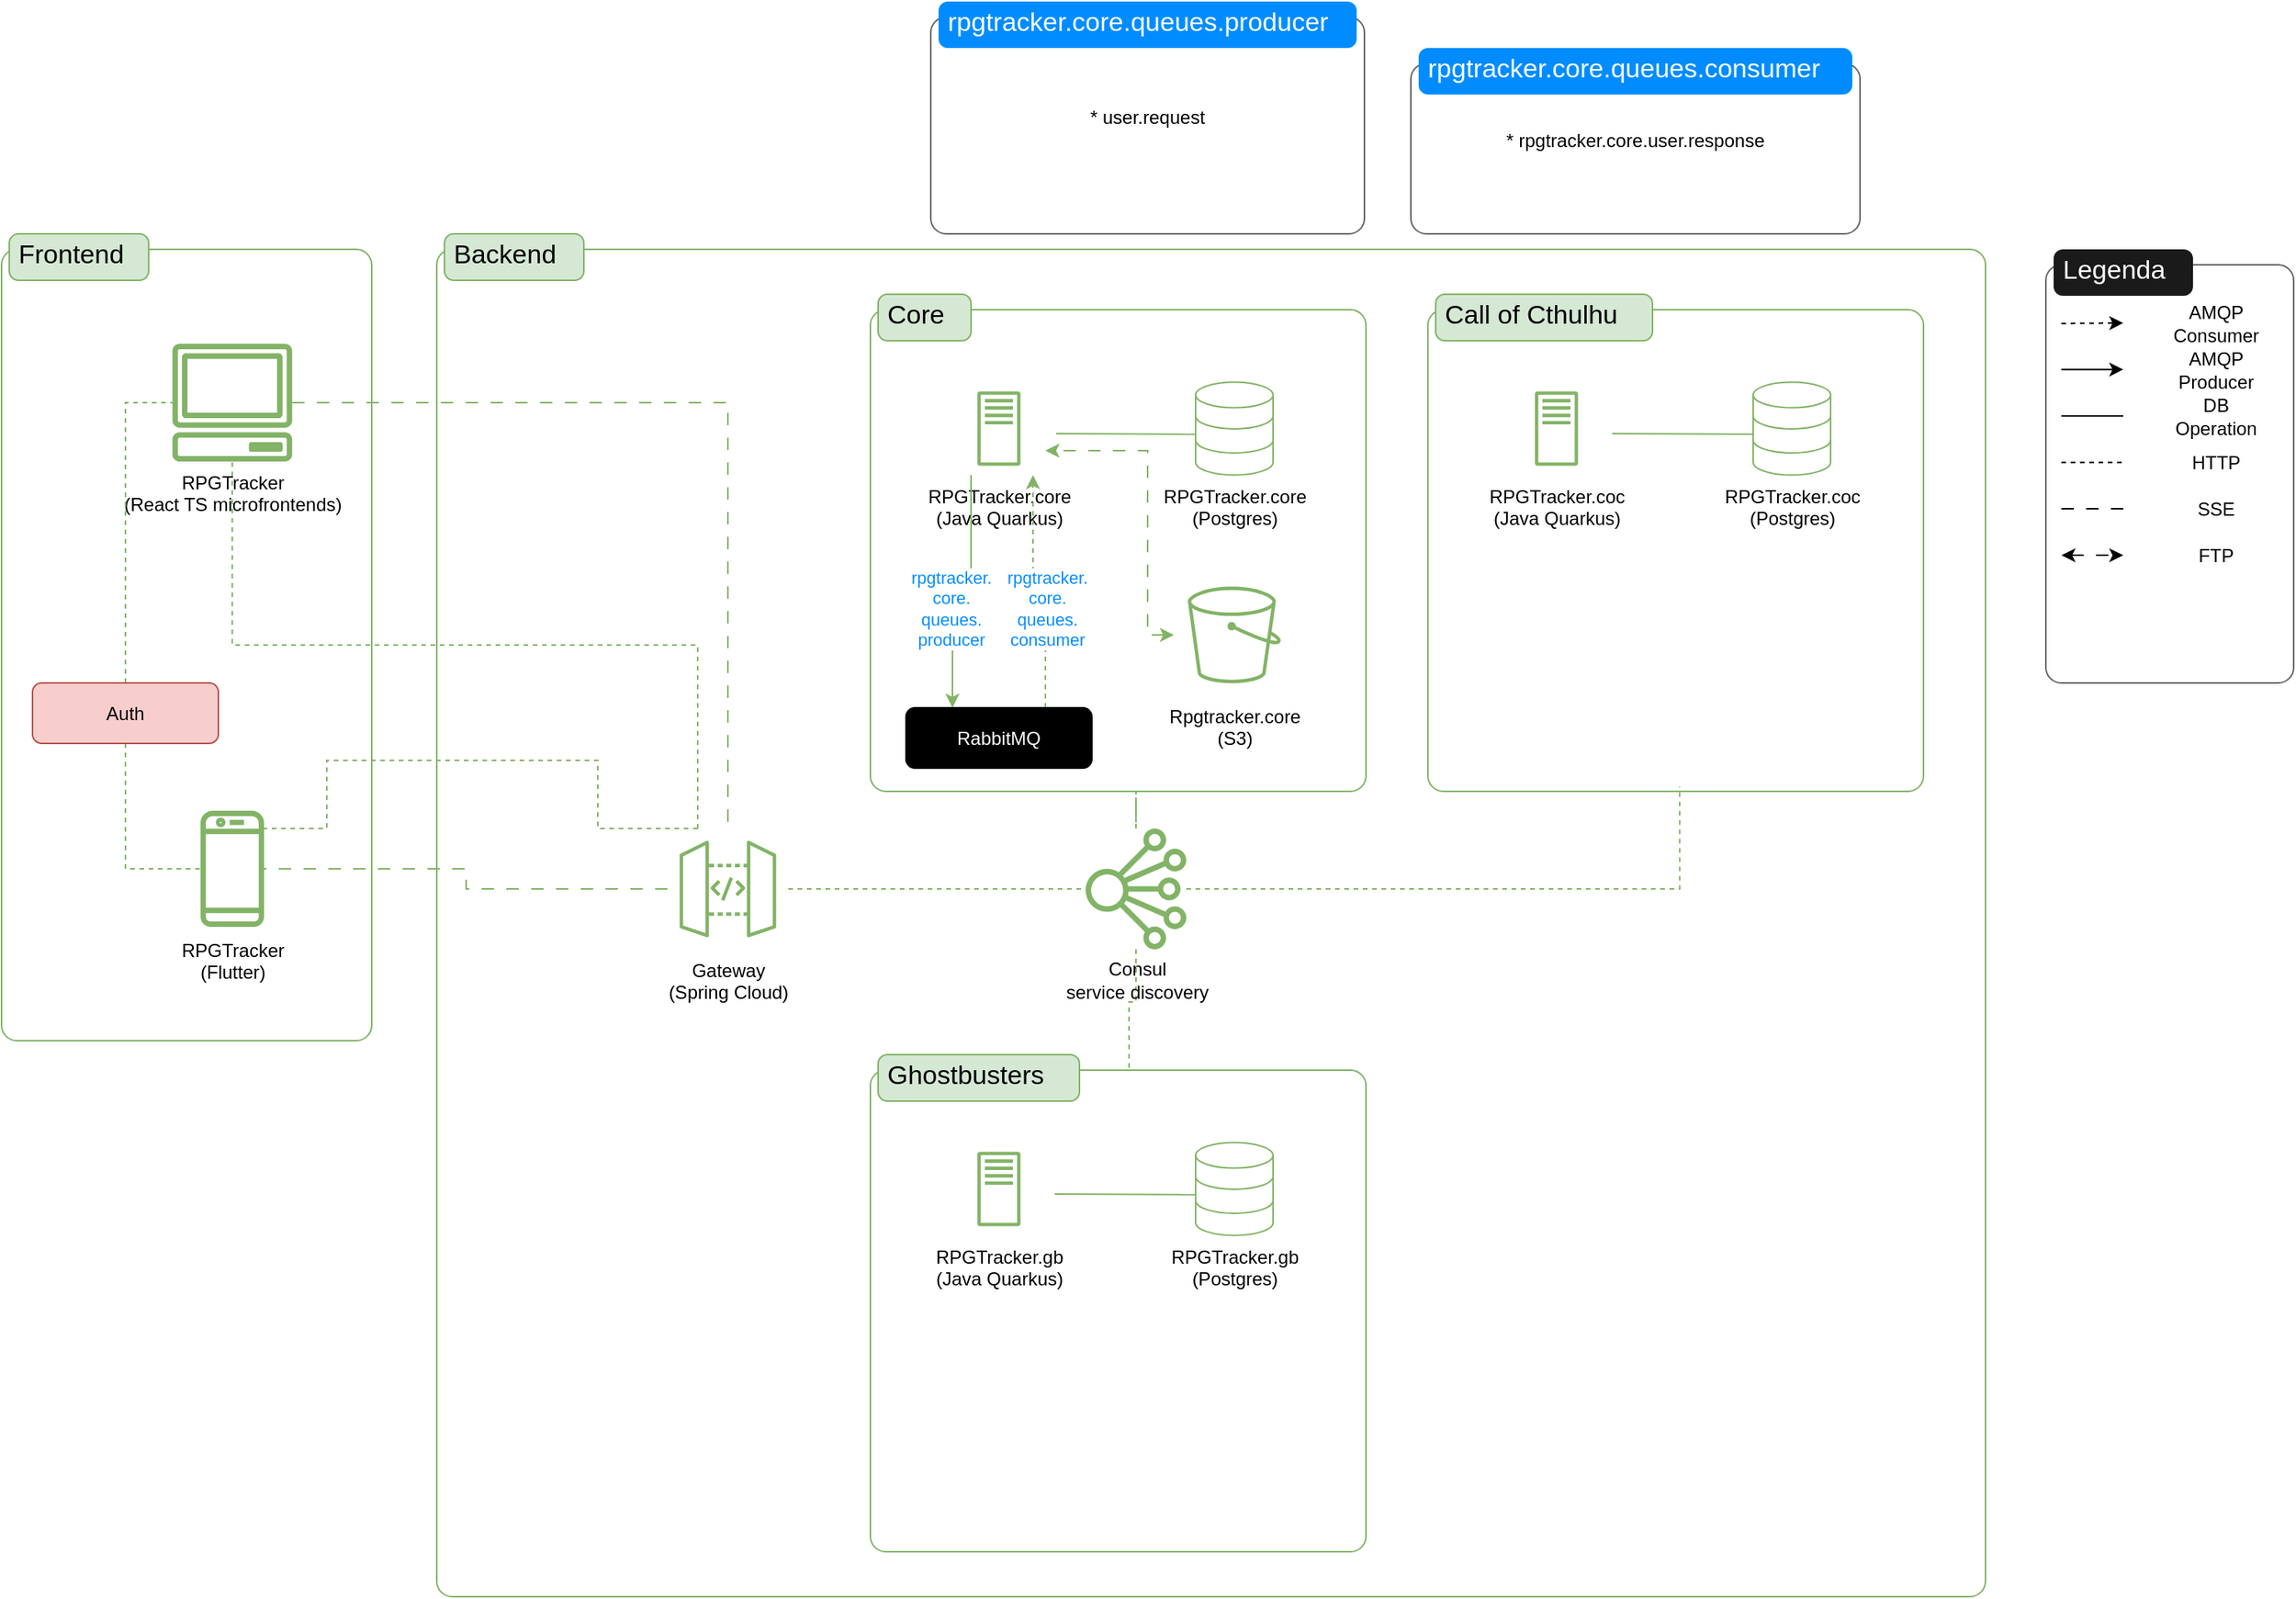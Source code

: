 <mxfile version="24.7.7" pages="4">
  <diagram id="Zm0Y-LzJ4my5X_2iD2Fz" name="RPGTracker">
    <mxGraphModel dx="3360" dy="1373" grid="1" gridSize="10" guides="1" tooltips="1" connect="1" arrows="1" fold="1" page="1" pageScale="1" pageWidth="827" pageHeight="1169" math="0" shadow="0">
      <root>
        <mxCell id="0" />
        <mxCell id="1" parent="0" />
        <mxCell id="_AAK_f9cu_RFK_Lv8q96-11" value="" style="shape=mxgraph.mockup.containers.marginRect;rectMarginTop=10;strokeColor=#82b366;strokeWidth=1;dashed=0;rounded=1;arcSize=5;recursiveResize=0;html=1;whiteSpace=wrap;fillColor=none;" parent="1" vertex="1">
          <mxGeometry x="-240" y="520" width="239" height="521" as="geometry" />
        </mxCell>
        <mxCell id="_AAK_f9cu_RFK_Lv8q96-12" value="Frontend" style="shape=rect;strokeColor=#82b366;fillColor=#d5e8d4;strokeWidth=1;dashed=0;rounded=1;arcSize=20;fontSize=17;spacing=2;spacingTop=-2;align=left;autosize=1;spacingLeft=4;resizeWidth=0;resizeHeight=0;perimeter=none;html=1;whiteSpace=wrap;" parent="_AAK_f9cu_RFK_Lv8q96-11" vertex="1">
          <mxGeometry x="5" width="90" height="30" as="geometry" />
        </mxCell>
        <mxCell id="_AAK_f9cu_RFK_Lv8q96-4" value="RPGTracker&lt;br&gt;(React TS microfrontends)" style="sketch=0;outlineConnect=0;fillColor=#82B366;strokeColor=#82b366;dashed=0;verticalLabelPosition=bottom;verticalAlign=top;align=center;html=1;fontSize=12;fontStyle=0;aspect=fixed;pointerEvents=1;shape=mxgraph.aws4.client;" parent="_AAK_f9cu_RFK_Lv8q96-11" vertex="1">
          <mxGeometry x="110" y="71" width="78" height="76" as="geometry" />
        </mxCell>
        <mxCell id="_AAK_f9cu_RFK_Lv8q96-5" value="RPGTracker&lt;br&gt;(Flutter)" style="sketch=0;outlineConnect=0;fillColor=#82B366;strokeColor=#82b366;dashed=0;verticalLabelPosition=bottom;verticalAlign=top;align=center;html=1;fontSize=12;fontStyle=0;aspect=fixed;pointerEvents=1;shape=mxgraph.aws4.mobile_client;" parent="_AAK_f9cu_RFK_Lv8q96-11" vertex="1">
          <mxGeometry x="128.5" y="371" width="41" height="78" as="geometry" />
        </mxCell>
        <mxCell id="VEk3GMN9B-wQUsDuE2Hx-2" style="edgeStyle=orthogonalEdgeStyle;rounded=0;orthogonalLoop=1;jettySize=auto;html=1;exitX=0.5;exitY=0;exitDx=0;exitDy=0;endArrow=none;endFill=0;dashed=1;fillColor=#d5e8d4;strokeColor=#82b366;" parent="_AAK_f9cu_RFK_Lv8q96-11" source="VEk3GMN9B-wQUsDuE2Hx-1" target="_AAK_f9cu_RFK_Lv8q96-4" edge="1">
          <mxGeometry relative="1" as="geometry">
            <Array as="points">
              <mxPoint x="80" y="109" />
            </Array>
          </mxGeometry>
        </mxCell>
        <mxCell id="VEk3GMN9B-wQUsDuE2Hx-3" style="edgeStyle=orthogonalEdgeStyle;rounded=0;orthogonalLoop=1;jettySize=auto;html=1;exitX=0.5;exitY=1;exitDx=0;exitDy=0;endArrow=none;endFill=0;dashed=1;fillColor=#d5e8d4;strokeColor=#82b366;" parent="_AAK_f9cu_RFK_Lv8q96-11" source="VEk3GMN9B-wQUsDuE2Hx-1" target="_AAK_f9cu_RFK_Lv8q96-5" edge="1">
          <mxGeometry relative="1" as="geometry">
            <Array as="points">
              <mxPoint x="80" y="410" />
            </Array>
          </mxGeometry>
        </mxCell>
        <mxCell id="VEk3GMN9B-wQUsDuE2Hx-1" value="&lt;font&gt;Auth&lt;/font&gt;" style="rounded=1;whiteSpace=wrap;html=1;fillColor=#f8cecc;strokeColor=#b85450;fontColor=#000000;" parent="_AAK_f9cu_RFK_Lv8q96-11" vertex="1">
          <mxGeometry x="20" y="290" width="120" height="39" as="geometry" />
        </mxCell>
        <mxCell id="_AAK_f9cu_RFK_Lv8q96-13" value="" style="shape=mxgraph.mockup.containers.marginRect;rectMarginTop=10;strokeColor=#82b366;strokeWidth=1;dashed=0;rounded=1;arcSize=5;recursiveResize=0;html=1;whiteSpace=wrap;fillColor=none;" parent="1" vertex="1">
          <mxGeometry x="41" y="520" width="1000" height="880" as="geometry" />
        </mxCell>
        <mxCell id="QivWYsxO6iXVq6BF0OJe-8" style="edgeStyle=orthogonalEdgeStyle;rounded=0;orthogonalLoop=1;jettySize=auto;html=1;entryX=0.522;entryY=0.034;entryDx=0;entryDy=0;entryPerimeter=0;endArrow=none;endFill=0;dashed=1;strokeColor=#82B366;" edge="1" parent="_AAK_f9cu_RFK_Lv8q96-13" source="edePqorGFeQKMcEcmT8t-3" target="QivWYsxO6iXVq6BF0OJe-3">
          <mxGeometry relative="1" as="geometry">
            <mxPoint x="494" y="433" as="sourcePoint" />
            <mxPoint x="813" y="367" as="targetPoint" />
          </mxGeometry>
        </mxCell>
        <mxCell id="_AAK_f9cu_RFK_Lv8q96-14" value="Backend" style="shape=rect;strokeColor=#82b366;fillColor=#d5e8d4;strokeWidth=1;dashed=0;rounded=1;arcSize=20;fontSize=17;spacing=2;spacingTop=-2;align=left;autosize=1;spacingLeft=4;resizeWidth=0;resizeHeight=0;perimeter=none;html=1;whiteSpace=wrap;" parent="_AAK_f9cu_RFK_Lv8q96-13" vertex="1">
          <mxGeometry x="5" width="90" height="30" as="geometry" />
        </mxCell>
        <mxCell id="edePqorGFeQKMcEcmT8t-6" style="edgeStyle=orthogonalEdgeStyle;rounded=0;orthogonalLoop=1;jettySize=auto;html=1;strokeColor=#82B366;dashed=1;endArrow=none;endFill=0;" parent="_AAK_f9cu_RFK_Lv8q96-13" source="_AAK_f9cu_RFK_Lv8q96-9" target="edePqorGFeQKMcEcmT8t-3" edge="1">
          <mxGeometry relative="1" as="geometry" />
        </mxCell>
        <mxCell id="_AAK_f9cu_RFK_Lv8q96-9" value="Gateway&lt;br&gt;(Spring Cloud)" style="sketch=0;points=[[0,0,0],[0.25,0,0],[0.5,0,0],[0.75,0,0],[1,0,0],[0,1,0],[0.25,1,0],[0.5,1,0],[0.75,1,0],[1,1,0],[0,0.25,0],[0,0.5,0],[0,0.75,0],[1,0.25,0],[1,0.5,0],[1,0.75,0]];outlineConnect=0;gradientDirection=north;fillColor=none;strokeColor=#82b366;dashed=0;verticalLabelPosition=bottom;verticalAlign=top;align=center;html=1;fontSize=12;fontStyle=0;aspect=fixed;shape=mxgraph.aws4.resourceIcon;resIcon=mxgraph.aws4.api_gateway;" parent="_AAK_f9cu_RFK_Lv8q96-13" vertex="1">
          <mxGeometry x="149" y="384" width="78" height="78" as="geometry" />
        </mxCell>
        <mxCell id="_AAK_f9cu_RFK_Lv8q96-15" value="" style="shape=mxgraph.mockup.containers.marginRect;rectMarginTop=10;strokeColor=#82B366;strokeWidth=1;dashed=0;rounded=1;arcSize=5;recursiveResize=0;html=1;whiteSpace=wrap;fillColor=none;" parent="_AAK_f9cu_RFK_Lv8q96-13" vertex="1">
          <mxGeometry x="280" y="39" width="320" height="321" as="geometry" />
        </mxCell>
        <mxCell id="_AAK_f9cu_RFK_Lv8q96-16" value="Core" style="shape=rect;strokeColor=#82b366;fillColor=#d5e8d4;strokeWidth=1;dashed=0;rounded=1;arcSize=20;fontSize=17;spacing=2;spacingTop=-2;align=left;autosize=1;spacingLeft=4;resizeWidth=0;resizeHeight=0;perimeter=none;html=1;whiteSpace=wrap;" parent="_AAK_f9cu_RFK_Lv8q96-15" vertex="1">
          <mxGeometry x="5" width="60" height="30" as="geometry" />
        </mxCell>
        <mxCell id="_AAK_f9cu_RFK_Lv8q96-1" value="RPGTracker.core&lt;br&gt;(Java Quarkus)" style="sketch=0;outlineConnect=0;strokeColor=#82b366;fillColor=none;dashed=0;verticalLabelPosition=bottom;verticalAlign=top;align=center;html=1;fontSize=12;fontStyle=0;aspect=fixed;shape=mxgraph.aws4.resourceIcon;resIcon=mxgraph.aws4.traditional_server;" parent="_AAK_f9cu_RFK_Lv8q96-15" vertex="1">
          <mxGeometry x="53" y="56.75" width="60" height="60" as="geometry" />
        </mxCell>
        <mxCell id="_AAK_f9cu_RFK_Lv8q96-10" value="&lt;span style=&quot;background-color: rgb(255, 255, 255);&quot;&gt;RPGTracker.core&lt;br&gt;(Postgres)&lt;/span&gt;" style="html=1;verticalLabelPosition=bottom;align=center;labelBackgroundColor=#ffffff;verticalAlign=top;strokeWidth=1;strokeColor=#82b366;shadow=0;dashed=0;shape=mxgraph.ios7.icons.data;fillColor=none;" parent="_AAK_f9cu_RFK_Lv8q96-15" vertex="1">
          <mxGeometry x="210" y="56.75" width="50" height="60" as="geometry" />
        </mxCell>
        <mxCell id="_AAK_f9cu_RFK_Lv8q96-20" value="" style="endArrow=none;html=1;rounded=0;entryX=-0.006;entryY=0.561;entryDx=0;entryDy=0;entryPerimeter=0;strokeColor=#82B366;endFill=0;" parent="_AAK_f9cu_RFK_Lv8q96-15" target="_AAK_f9cu_RFK_Lv8q96-10" edge="1">
          <mxGeometry width="50" height="50" relative="1" as="geometry">
            <mxPoint x="120" y="90" as="sourcePoint" />
            <mxPoint x="-190" y="-89.25" as="targetPoint" />
          </mxGeometry>
        </mxCell>
        <mxCell id="IqHGnmNmx5xKm1fi2KU_-1" style="edgeStyle=orthogonalEdgeStyle;rounded=0;orthogonalLoop=1;jettySize=auto;html=1;exitX=0.25;exitY=0;exitDx=0;exitDy=0;startArrow=classic;startFill=1;endArrow=none;endFill=0;fillColor=#d5e8d4;strokeColor=#82b366;" parent="_AAK_f9cu_RFK_Lv8q96-15" source="_AAK_f9cu_RFK_Lv8q96-51" target="_AAK_f9cu_RFK_Lv8q96-1" edge="1">
          <mxGeometry relative="1" as="geometry">
            <Array as="points">
              <mxPoint x="53" y="192" />
              <mxPoint x="65" y="192" />
            </Array>
          </mxGeometry>
        </mxCell>
        <mxCell id="IqHGnmNmx5xKm1fi2KU_-5" value="rpgtracker.&lt;br&gt;core.&lt;br&gt;queues.&lt;br&gt;producer" style="edgeLabel;html=1;align=center;verticalAlign=middle;resizable=0;points=[];fontColor=#008CFF;" parent="IqHGnmNmx5xKm1fi2KU_-1" vertex="1" connectable="0">
          <mxGeometry x="-0.206" y="1" relative="1" as="geometry">
            <mxPoint as="offset" />
          </mxGeometry>
        </mxCell>
        <mxCell id="IqHGnmNmx5xKm1fi2KU_-2" style="edgeStyle=orthogonalEdgeStyle;rounded=0;orthogonalLoop=1;jettySize=auto;html=1;exitX=0.75;exitY=0;exitDx=0;exitDy=0;fillColor=#d5e8d4;strokeColor=#82b366;dashed=1;" parent="_AAK_f9cu_RFK_Lv8q96-15" source="_AAK_f9cu_RFK_Lv8q96-51" target="_AAK_f9cu_RFK_Lv8q96-1" edge="1">
          <mxGeometry relative="1" as="geometry">
            <Array as="points">
              <mxPoint x="113" y="192" />
              <mxPoint x="105" y="192" />
            </Array>
          </mxGeometry>
        </mxCell>
        <mxCell id="ll7do6K8zlWRxerrcltC-1" value="rpgtracker.&lt;br&gt;core.&lt;br&gt;queues.&lt;br&gt;consumer" style="edgeLabel;html=1;align=center;verticalAlign=middle;resizable=0;points=[];fontColor=#008CFF;" parent="IqHGnmNmx5xKm1fi2KU_-2" vertex="1" connectable="0">
          <mxGeometry x="-0.193" y="-1" relative="1" as="geometry">
            <mxPoint as="offset" />
          </mxGeometry>
        </mxCell>
        <mxCell id="_AAK_f9cu_RFK_Lv8q96-51" value="&lt;font color=&quot;#ffffff&quot;&gt;RabbitMQ&lt;/font&gt;" style="rounded=1;whiteSpace=wrap;html=1;fillColor=#000000;" parent="_AAK_f9cu_RFK_Lv8q96-15" vertex="1">
          <mxGeometry x="23" y="267" width="120" height="39" as="geometry" />
        </mxCell>
        <mxCell id="CUNq7ZJzPyolldDdpNyh-2" style="edgeStyle=orthogonalEdgeStyle;rounded=0;orthogonalLoop=1;jettySize=auto;html=1;exitX=0;exitY=0.5;exitDx=0;exitDy=0;exitPerimeter=0;endArrow=classic;endFill=1;dashed=1;dashPattern=8 8;fillColor=#d5e8d4;strokeColor=#82b366;startArrow=classic;startFill=1;" parent="_AAK_f9cu_RFK_Lv8q96-15" source="CUNq7ZJzPyolldDdpNyh-1" target="_AAK_f9cu_RFK_Lv8q96-1" edge="1">
          <mxGeometry relative="1" as="geometry">
            <Array as="points">
              <mxPoint x="179" y="220" />
              <mxPoint x="179" y="101" />
            </Array>
          </mxGeometry>
        </mxCell>
        <mxCell id="CUNq7ZJzPyolldDdpNyh-1" value="Rpgtracker.core&lt;br&gt;(S3)" style="sketch=0;points=[[0,0,0],[0.25,0,0],[0.5,0,0],[0.75,0,0],[1,0,0],[0,1,0],[0.25,1,0],[0.5,1,0],[0.75,1,0],[1,1,0],[0,0.25,0],[0,0.5,0],[0,0.75,0],[1,0.25,0],[1,0.5,0],[1,0.75,0]];outlineConnect=0;gradientDirection=north;fillColor=none;strokeColor=#82b366;dashed=0;verticalLabelPosition=bottom;verticalAlign=top;align=center;html=1;fontSize=12;fontStyle=0;aspect=fixed;shape=mxgraph.aws4.resourceIcon;resIcon=mxgraph.aws4.s3;" parent="_AAK_f9cu_RFK_Lv8q96-15" vertex="1">
          <mxGeometry x="196" y="181" width="78" height="78" as="geometry" />
        </mxCell>
        <mxCell id="_AAK_f9cu_RFK_Lv8q96-33" value="" style="shape=mxgraph.mockup.containers.marginRect;rectMarginTop=10;strokeColor=#82b366;strokeWidth=1;dashed=0;rounded=1;arcSize=5;recursiveResize=0;html=1;whiteSpace=wrap;fillColor=none;" parent="_AAK_f9cu_RFK_Lv8q96-13" vertex="1">
          <mxGeometry x="640" y="39" width="320" height="321" as="geometry" />
        </mxCell>
        <mxCell id="_AAK_f9cu_RFK_Lv8q96-34" value="Call of Cthulhu" style="shape=rect;strokeColor=#82b366;fillColor=#d5e8d4;strokeWidth=1;dashed=0;rounded=1;arcSize=20;fontSize=17;spacing=2;spacingTop=-2;align=left;autosize=1;spacingLeft=4;resizeWidth=0;resizeHeight=0;perimeter=none;html=1;whiteSpace=wrap;" parent="_AAK_f9cu_RFK_Lv8q96-33" vertex="1">
          <mxGeometry x="5" width="140" height="30" as="geometry" />
        </mxCell>
        <mxCell id="_AAK_f9cu_RFK_Lv8q96-35" value="RPGTracker.coc&lt;br&gt;(Java Quarkus)" style="sketch=0;outlineConnect=0;strokeColor=#82b366;fillColor=none;dashed=0;verticalLabelPosition=bottom;verticalAlign=top;align=center;html=1;fontSize=12;fontStyle=0;aspect=fixed;shape=mxgraph.aws4.resourceIcon;resIcon=mxgraph.aws4.traditional_server;" parent="_AAK_f9cu_RFK_Lv8q96-33" vertex="1">
          <mxGeometry x="53" y="56.75" width="60" height="60" as="geometry" />
        </mxCell>
        <mxCell id="_AAK_f9cu_RFK_Lv8q96-36" value="RPGTracker.coc&lt;br&gt;(Postgres)" style="html=1;verticalLabelPosition=bottom;align=center;labelBackgroundColor=#ffffff;verticalAlign=top;strokeWidth=1;strokeColor=#82b366;shadow=0;dashed=0;shape=mxgraph.ios7.icons.data;fillColor=none;" parent="_AAK_f9cu_RFK_Lv8q96-33" vertex="1">
          <mxGeometry x="210" y="56.75" width="50" height="60" as="geometry" />
        </mxCell>
        <mxCell id="_AAK_f9cu_RFK_Lv8q96-37" value="" style="endArrow=none;html=1;rounded=0;entryX=-0.006;entryY=0.561;entryDx=0;entryDy=0;entryPerimeter=0;strokeColor=#82B366;endFill=0;" parent="_AAK_f9cu_RFK_Lv8q96-33" target="_AAK_f9cu_RFK_Lv8q96-36" edge="1">
          <mxGeometry width="50" height="50" relative="1" as="geometry">
            <mxPoint x="119" y="90" as="sourcePoint" />
            <mxPoint x="-190" y="-89.25" as="targetPoint" />
          </mxGeometry>
        </mxCell>
        <mxCell id="edePqorGFeQKMcEcmT8t-3" value="" style="sketch=0;outlineConnect=0;fontColor=#232F3E;gradientColor=none;fillColor=#82B366;strokeColor=none;dashed=0;verticalLabelPosition=bottom;verticalAlign=top;align=center;html=1;fontSize=12;fontStyle=0;aspect=fixed;pointerEvents=1;shape=mxgraph.aws4.iot_analytics_channel;rotation=-180;" parent="_AAK_f9cu_RFK_Lv8q96-13" vertex="1">
          <mxGeometry x="419" y="384" width="65" height="78" as="geometry" />
        </mxCell>
        <mxCell id="edePqorGFeQKMcEcmT8t-5" value="Consul&lt;div&gt;service discovery&lt;/div&gt;" style="text;html=1;align=center;verticalAlign=middle;resizable=0;points=[];autosize=1;strokeColor=none;fillColor=none;" parent="_AAK_f9cu_RFK_Lv8q96-13" vertex="1">
          <mxGeometry x="391.5" y="462" width="120" height="40" as="geometry" />
        </mxCell>
        <mxCell id="edePqorGFeQKMcEcmT8t-7" style="edgeStyle=orthogonalEdgeStyle;rounded=0;orthogonalLoop=1;jettySize=auto;html=1;entryX=0.536;entryY=1;entryDx=0;entryDy=0;entryPerimeter=0;strokeColor=#82B366;endArrow=none;endFill=0;dashed=1;" parent="_AAK_f9cu_RFK_Lv8q96-13" source="edePqorGFeQKMcEcmT8t-3" target="_AAK_f9cu_RFK_Lv8q96-15" edge="1">
          <mxGeometry relative="1" as="geometry" />
        </mxCell>
        <mxCell id="edePqorGFeQKMcEcmT8t-8" style="edgeStyle=orthogonalEdgeStyle;rounded=0;orthogonalLoop=1;jettySize=auto;html=1;entryX=0.508;entryY=0.991;entryDx=0;entryDy=0;entryPerimeter=0;endArrow=none;endFill=0;dashed=1;strokeColor=#82B366;" parent="_AAK_f9cu_RFK_Lv8q96-13" source="edePqorGFeQKMcEcmT8t-3" target="_AAK_f9cu_RFK_Lv8q96-33" edge="1">
          <mxGeometry relative="1" as="geometry" />
        </mxCell>
        <mxCell id="QivWYsxO6iXVq6BF0OJe-3" value="" style="shape=mxgraph.mockup.containers.marginRect;rectMarginTop=10;strokeColor=#82b366;strokeWidth=1;dashed=0;rounded=1;arcSize=5;recursiveResize=0;html=1;whiteSpace=wrap;fillColor=none;" vertex="1" parent="_AAK_f9cu_RFK_Lv8q96-13">
          <mxGeometry x="280" y="530" width="320" height="321" as="geometry" />
        </mxCell>
        <mxCell id="QivWYsxO6iXVq6BF0OJe-4" value="Ghostbusters" style="shape=rect;strokeColor=#82b366;fillColor=#d5e8d4;strokeWidth=1;dashed=0;rounded=1;arcSize=20;fontSize=17;spacing=2;spacingTop=-2;align=left;autosize=1;spacingLeft=4;resizeWidth=0;resizeHeight=0;perimeter=none;html=1;whiteSpace=wrap;" vertex="1" parent="QivWYsxO6iXVq6BF0OJe-3">
          <mxGeometry x="5" width="130" height="30" as="geometry" />
        </mxCell>
        <mxCell id="QivWYsxO6iXVq6BF0OJe-5" value="RPGTracker.gb&lt;br&gt;(Java Quarkus)" style="sketch=0;outlineConnect=0;strokeColor=#82b366;fillColor=none;dashed=0;verticalLabelPosition=bottom;verticalAlign=top;align=center;html=1;fontSize=12;fontStyle=0;aspect=fixed;shape=mxgraph.aws4.resourceIcon;resIcon=mxgraph.aws4.traditional_server;" vertex="1" parent="QivWYsxO6iXVq6BF0OJe-3">
          <mxGeometry x="53" y="56.75" width="60" height="60" as="geometry" />
        </mxCell>
        <mxCell id="QivWYsxO6iXVq6BF0OJe-6" value="RPGTracker.gb&lt;br&gt;(Postgres)" style="html=1;verticalLabelPosition=bottom;align=center;labelBackgroundColor=#ffffff;verticalAlign=top;strokeWidth=1;strokeColor=#82b366;shadow=0;dashed=0;shape=mxgraph.ios7.icons.data;fillColor=none;" vertex="1" parent="QivWYsxO6iXVq6BF0OJe-3">
          <mxGeometry x="210" y="56.75" width="50" height="60" as="geometry" />
        </mxCell>
        <mxCell id="QivWYsxO6iXVq6BF0OJe-7" value="" style="endArrow=none;html=1;rounded=0;entryX=-0.006;entryY=0.561;entryDx=0;entryDy=0;entryPerimeter=0;strokeColor=#82B366;endFill=0;" edge="1" parent="QivWYsxO6iXVq6BF0OJe-3" target="QivWYsxO6iXVq6BF0OJe-6">
          <mxGeometry width="50" height="50" relative="1" as="geometry">
            <mxPoint x="119" y="90" as="sourcePoint" />
            <mxPoint x="-190" y="-89.25" as="targetPoint" />
          </mxGeometry>
        </mxCell>
        <mxCell id="_eQS0IVFGFPgecsSVmKm-1" value="" style="shape=mxgraph.mockup.containers.marginRect;rectMarginTop=10;strokeColor=#666666;strokeWidth=1;dashed=0;rounded=1;arcSize=5;recursiveResize=0;html=1;whiteSpace=wrap;" parent="1" vertex="1">
          <mxGeometry x="1080" y="530" width="160" height="280" as="geometry" />
        </mxCell>
        <mxCell id="_eQS0IVFGFPgecsSVmKm-2" value="Legenda" style="shape=rect;strokeColor=none;fillColor=#1A1A1A;strokeWidth=1;dashed=0;rounded=1;arcSize=20;fontColor=#ffffff;fontSize=17;spacing=2;spacingTop=-2;align=left;autosize=1;spacingLeft=4;resizeWidth=0;resizeHeight=0;perimeter=none;html=1;whiteSpace=wrap;" parent="_eQS0IVFGFPgecsSVmKm-1" vertex="1">
          <mxGeometry x="5" width="90" height="30" as="geometry" />
        </mxCell>
        <mxCell id="_eQS0IVFGFPgecsSVmKm-3" value="AMQP Consumer" style="text;html=1;strokeColor=none;fillColor=none;align=center;verticalAlign=middle;whiteSpace=wrap;rounded=0;" parent="_eQS0IVFGFPgecsSVmKm-1" vertex="1">
          <mxGeometry x="80" y="32.86" width="60" height="30" as="geometry" />
        </mxCell>
        <mxCell id="_eQS0IVFGFPgecsSVmKm-4" value="" style="endArrow=classic;html=1;rounded=0;endFill=1;" parent="_eQS0IVFGFPgecsSVmKm-1" edge="1">
          <mxGeometry width="50" height="50" relative="1" as="geometry">
            <mxPoint x="10" y="77.58" as="sourcePoint" />
            <mxPoint x="50" y="77.58" as="targetPoint" />
          </mxGeometry>
        </mxCell>
        <mxCell id="_eQS0IVFGFPgecsSVmKm-5" value="" style="endArrow=classic;dashed=1;html=1;rounded=0;endFill=1;" parent="_eQS0IVFGFPgecsSVmKm-1" edge="1">
          <mxGeometry width="50" height="50" relative="1" as="geometry">
            <mxPoint x="10" y="47.87" as="sourcePoint" />
            <mxPoint x="50" y="47.58" as="targetPoint" />
          </mxGeometry>
        </mxCell>
        <mxCell id="_eQS0IVFGFPgecsSVmKm-6" value="AMQP Producer" style="text;html=1;strokeColor=none;fillColor=none;align=center;verticalAlign=middle;whiteSpace=wrap;rounded=0;" parent="_eQS0IVFGFPgecsSVmKm-1" vertex="1">
          <mxGeometry x="80" y="62.86" width="60" height="30" as="geometry" />
        </mxCell>
        <mxCell id="oenUlyybGy5jlGNI4zbn-7" value="DB Operation" style="text;html=1;strokeColor=none;fillColor=none;align=center;verticalAlign=middle;whiteSpace=wrap;rounded=0;" parent="_eQS0IVFGFPgecsSVmKm-1" vertex="1">
          <mxGeometry x="80" y="92.86" width="60" height="30" as="geometry" />
        </mxCell>
        <mxCell id="oenUlyybGy5jlGNI4zbn-8" value="" style="endArrow=none;html=1;rounded=0;endFill=0;" parent="_eQS0IVFGFPgecsSVmKm-1" edge="1">
          <mxGeometry width="50" height="50" relative="1" as="geometry">
            <mxPoint x="10" y="107.63" as="sourcePoint" />
            <mxPoint x="50" y="107.63" as="targetPoint" />
          </mxGeometry>
        </mxCell>
        <mxCell id="oenUlyybGy5jlGNI4zbn-11" value="HTTP" style="text;html=1;strokeColor=none;fillColor=none;align=center;verticalAlign=middle;whiteSpace=wrap;rounded=0;" parent="_eQS0IVFGFPgecsSVmKm-1" vertex="1">
          <mxGeometry x="80" y="122.86" width="60" height="30" as="geometry" />
        </mxCell>
        <mxCell id="oenUlyybGy5jlGNI4zbn-12" value="" style="endArrow=none;html=1;rounded=0;endFill=0;dashed=1;" parent="_eQS0IVFGFPgecsSVmKm-1" edge="1">
          <mxGeometry width="50" height="50" relative="1" as="geometry">
            <mxPoint x="10" y="137.64" as="sourcePoint" />
            <mxPoint x="50" y="137.64" as="targetPoint" />
          </mxGeometry>
        </mxCell>
        <mxCell id="oenUlyybGy5jlGNI4zbn-14" value="SSE" style="text;html=1;strokeColor=none;fillColor=none;align=center;verticalAlign=middle;whiteSpace=wrap;rounded=0;" parent="_eQS0IVFGFPgecsSVmKm-1" vertex="1">
          <mxGeometry x="80" y="152.86" width="60" height="30" as="geometry" />
        </mxCell>
        <mxCell id="oenUlyybGy5jlGNI4zbn-15" value="" style="endArrow=none;html=1;rounded=0;endFill=0;dashed=1;dashPattern=8 8;" parent="_eQS0IVFGFPgecsSVmKm-1" edge="1">
          <mxGeometry width="50" height="50" relative="1" as="geometry">
            <mxPoint x="10" y="167.56" as="sourcePoint" />
            <mxPoint x="50" y="167.56" as="targetPoint" />
          </mxGeometry>
        </mxCell>
        <mxCell id="CUNq7ZJzPyolldDdpNyh-3" value="FTP" style="text;html=1;strokeColor=none;fillColor=none;align=center;verticalAlign=middle;whiteSpace=wrap;rounded=0;" parent="_eQS0IVFGFPgecsSVmKm-1" vertex="1">
          <mxGeometry x="80" y="182.86" width="60" height="30" as="geometry" />
        </mxCell>
        <mxCell id="CUNq7ZJzPyolldDdpNyh-4" value="" style="endArrow=classic;html=1;rounded=0;endFill=1;dashed=1;dashPattern=8 8;startArrow=classic;startFill=1;" parent="_eQS0IVFGFPgecsSVmKm-1" edge="1">
          <mxGeometry width="50" height="50" relative="1" as="geometry">
            <mxPoint x="10" y="197.56" as="sourcePoint" />
            <mxPoint x="50" y="197.56" as="targetPoint" />
          </mxGeometry>
        </mxCell>
        <mxCell id="oenUlyybGy5jlGNI4zbn-17" style="edgeStyle=orthogonalEdgeStyle;rounded=0;orthogonalLoop=1;jettySize=auto;html=1;exitX=0;exitY=0.5;exitDx=0;exitDy=0;exitPerimeter=0;dashed=1;dashPattern=8 8;fillColor=#d5e8d4;strokeColor=#82b366;endArrow=none;endFill=0;" parent="1" source="_AAK_f9cu_RFK_Lv8q96-9" target="_AAK_f9cu_RFK_Lv8q96-5" edge="1">
          <mxGeometry relative="1" as="geometry">
            <Array as="points">
              <mxPoint x="60" y="943" />
              <mxPoint x="60" y="930" />
            </Array>
            <mxPoint x="138" y="650.85" as="sourcePoint" />
          </mxGeometry>
        </mxCell>
        <mxCell id="oenUlyybGy5jlGNI4zbn-18" style="edgeStyle=orthogonalEdgeStyle;rounded=0;orthogonalLoop=1;jettySize=auto;html=1;exitX=0.25;exitY=0;exitDx=0;exitDy=0;exitPerimeter=0;endArrow=none;endFill=0;dashed=1;fillColor=#d5e8d4;strokeColor=#82b366;" parent="1" source="_AAK_f9cu_RFK_Lv8q96-9" target="_AAK_f9cu_RFK_Lv8q96-5" edge="1">
          <mxGeometry relative="1" as="geometry">
            <Array as="points">
              <mxPoint x="145" y="860" />
              <mxPoint x="-30" y="860" />
              <mxPoint x="-30" y="904" />
            </Array>
          </mxGeometry>
        </mxCell>
        <mxCell id="oenUlyybGy5jlGNI4zbn-19" style="edgeStyle=orthogonalEdgeStyle;rounded=0;orthogonalLoop=1;jettySize=auto;html=1;exitX=0.25;exitY=0;exitDx=0;exitDy=0;exitPerimeter=0;endArrow=none;endFill=0;dashed=1;fillColor=#d5e8d4;strokeColor=#82b366;" parent="1" source="_AAK_f9cu_RFK_Lv8q96-9" target="_AAK_f9cu_RFK_Lv8q96-4" edge="1">
          <mxGeometry relative="1" as="geometry" />
        </mxCell>
        <mxCell id="x1C4Rpfygc45T9YdXRze-1" value="&lt;font style=&quot;font-size: 12px;&quot;&gt;&lt;span style=&quot;background-color: rgb(255, 255, 255);&quot;&gt;* user.&lt;/span&gt;request&lt;/font&gt;&lt;span style=&quot;background-color: rgb(255, 255, 255);&quot;&gt;&lt;br&gt;&lt;/span&gt;" style="shape=mxgraph.mockup.containers.marginRect;rectMarginTop=10;strokeColor=#666666;strokeWidth=1;dashed=0;rounded=1;arcSize=5;recursiveResize=0;html=1;whiteSpace=wrap;" parent="1" vertex="1">
          <mxGeometry x="360" y="370" width="280" height="150" as="geometry" />
        </mxCell>
        <mxCell id="x1C4Rpfygc45T9YdXRze-2" value="rpgtracker.core.queues.producer" style="shape=rect;strokeColor=none;fillColor=#008cff;strokeWidth=1;dashed=0;rounded=1;arcSize=20;fontColor=#ffffff;fontSize=17;spacing=2;spacingTop=-2;align=left;autosize=1;spacingLeft=4;resizeWidth=0;resizeHeight=0;perimeter=none;html=1;whiteSpace=wrap;" parent="x1C4Rpfygc45T9YdXRze-1" vertex="1">
          <mxGeometry x="5" width="270" height="30" as="geometry" />
        </mxCell>
        <mxCell id="x1C4Rpfygc45T9YdXRze-3" value="* rpgtracker.core.&lt;span style=&quot;&quot;&gt;user.response&lt;/span&gt;&lt;span style=&quot;font-size: 11px; background-color: rgb(255, 255, 255);&quot;&gt;&lt;br&gt;&lt;/span&gt;" style="shape=mxgraph.mockup.containers.marginRect;rectMarginTop=10;strokeColor=#666666;strokeWidth=1;dashed=0;rounded=1;arcSize=5;recursiveResize=0;html=1;whiteSpace=wrap;" parent="1" vertex="1">
          <mxGeometry x="670" y="400" width="290" height="120" as="geometry" />
        </mxCell>
        <mxCell id="x1C4Rpfygc45T9YdXRze-4" value="rpgtracker.core.queues.consumer" style="shape=rect;strokeColor=none;fillColor=#008cff;strokeWidth=1;dashed=0;rounded=1;arcSize=20;fontColor=#ffffff;fontSize=17;spacing=2;spacingTop=-2;align=left;autosize=1;spacingLeft=4;resizeWidth=0;resizeHeight=0;perimeter=none;html=1;whiteSpace=wrap;" parent="x1C4Rpfygc45T9YdXRze-3" vertex="1">
          <mxGeometry x="5" width="280" height="30" as="geometry" />
        </mxCell>
        <mxCell id="oenUlyybGy5jlGNI4zbn-13" style="edgeStyle=orthogonalEdgeStyle;rounded=0;orthogonalLoop=1;jettySize=auto;html=1;entryX=0.5;entryY=0;entryDx=0;entryDy=0;entryPerimeter=0;dashed=1;endArrow=none;endFill=0;fillColor=#d5e8d4;strokeColor=#82b366;dashPattern=8 8;startArrow=none;startFill=0;" parent="1" source="_AAK_f9cu_RFK_Lv8q96-4" target="_AAK_f9cu_RFK_Lv8q96-9" edge="1">
          <mxGeometry relative="1" as="geometry">
            <mxPoint x="165" y="654" as="sourcePoint" />
          </mxGeometry>
        </mxCell>
      </root>
    </mxGraphModel>
  </diagram>
  <diagram id="NLU2byGV1whRxBHCV_Xr" name="Authentication">
    <mxGraphModel dx="2218" dy="748" grid="1" gridSize="10" guides="1" tooltips="1" connect="1" arrows="1" fold="1" page="1" pageScale="1" pageWidth="827" pageHeight="1169" math="0" shadow="0">
      <root>
        <mxCell id="0" />
        <mxCell id="1" parent="0" />
        <mxCell id="Vya6N-COrQHcj8v-CFvi-4" value="" style="edgeStyle=orthogonalEdgeStyle;rounded=0;orthogonalLoop=1;jettySize=auto;html=1;fillColor=#f8cecc;strokeColor=#b85450;dashed=1;endArrow=none;endFill=0;" parent="1" source="DsKIMMz6vPRUTK9jqGll-3" target="Vya6N-COrQHcj8v-CFvi-3" edge="1">
          <mxGeometry relative="1" as="geometry" />
        </mxCell>
        <mxCell id="T0Fhj5cfvRY_HUF9pI5w-3" style="edgeStyle=orthogonalEdgeStyle;rounded=0;orthogonalLoop=1;jettySize=auto;html=1;endArrow=none;endFill=0;strokeColor=#B85450;" edge="1" parent="1" source="DsKIMMz6vPRUTK9jqGll-3" target="9tB2ejEf08yy2oIdqSag-1">
          <mxGeometry relative="1" as="geometry" />
        </mxCell>
        <mxCell id="DsKIMMz6vPRUTK9jqGll-3" value="Authentication server&lt;br&gt;(keycloak)" style="sketch=0;outlineConnect=0;strokeColor=#B85450;fillColor=none;dashed=0;verticalLabelPosition=bottom;verticalAlign=top;align=center;html=1;fontSize=12;fontStyle=0;aspect=fixed;shape=mxgraph.aws4.resourceIcon;resIcon=mxgraph.aws4.traditional_server;" parent="1" vertex="1">
          <mxGeometry x="-450" y="550" width="60" height="60" as="geometry" />
        </mxCell>
        <mxCell id="Vya6N-COrQHcj8v-CFvi-3" value="UserService&lt;br&gt;(Java Quarkus)" style="sketch=0;outlineConnect=0;strokeColor=#B85450;fillColor=none;dashed=0;verticalLabelPosition=bottom;verticalAlign=top;align=center;html=1;fontSize=12;fontStyle=0;aspect=fixed;shape=mxgraph.aws4.resourceIcon;resIcon=mxgraph.aws4.traditional_server;" parent="1" vertex="1">
          <mxGeometry x="-250" y="550" width="60" height="60" as="geometry" />
        </mxCell>
        <mxCell id="_N_iEStM1iiUSwOSpggO-1" value="" style="shape=mxgraph.mockup.containers.marginRect;rectMarginTop=10;strokeColor=#666666;strokeWidth=1;dashed=0;rounded=1;arcSize=5;recursiveResize=0;html=1;whiteSpace=wrap;" parent="1" vertex="1">
          <mxGeometry x="-200" y="320" width="160" height="200" as="geometry" />
        </mxCell>
        <mxCell id="_N_iEStM1iiUSwOSpggO-2" value="Legenda" style="shape=rect;strokeColor=none;fillColor=#1A1A1A;strokeWidth=1;dashed=0;rounded=1;arcSize=20;fontColor=#ffffff;fontSize=17;spacing=2;spacingTop=-2;align=left;autosize=1;spacingLeft=4;resizeWidth=0;resizeHeight=0;perimeter=none;html=1;whiteSpace=wrap;" parent="_N_iEStM1iiUSwOSpggO-1" vertex="1">
          <mxGeometry x="5" width="90" height="30" as="geometry" />
        </mxCell>
        <mxCell id="_N_iEStM1iiUSwOSpggO-3" value="HTTP" style="text;html=1;strokeColor=none;fillColor=none;align=center;verticalAlign=middle;whiteSpace=wrap;rounded=0;" parent="_N_iEStM1iiUSwOSpggO-1" vertex="1">
          <mxGeometry x="80" y="32.86" width="60" height="30" as="geometry" />
        </mxCell>
        <mxCell id="_N_iEStM1iiUSwOSpggO-5" value="" style="endArrow=none;dashed=1;html=1;rounded=0;endFill=0;" parent="_N_iEStM1iiUSwOSpggO-1" edge="1">
          <mxGeometry width="50" height="50" relative="1" as="geometry">
            <mxPoint x="10" y="47.87" as="sourcePoint" />
            <mxPoint x="50" y="47.58" as="targetPoint" />
          </mxGeometry>
        </mxCell>
        <mxCell id="Rbt153lVs8v0AHxb4T_k-1" value="AMQP Consumer" style="text;html=1;strokeColor=none;fillColor=none;align=center;verticalAlign=middle;whiteSpace=wrap;rounded=0;" parent="_N_iEStM1iiUSwOSpggO-1" vertex="1">
          <mxGeometry x="81" y="62.86" width="59" height="30" as="geometry" />
        </mxCell>
        <mxCell id="Rbt153lVs8v0AHxb4T_k-2" value="" style="endArrow=classic;html=1;rounded=0;endFill=1;" parent="_N_iEStM1iiUSwOSpggO-1" edge="1">
          <mxGeometry width="50" height="50" relative="1" as="geometry">
            <mxPoint x="10" y="107.58" as="sourcePoint" />
            <mxPoint x="50" y="107.58" as="targetPoint" />
          </mxGeometry>
        </mxCell>
        <mxCell id="Rbt153lVs8v0AHxb4T_k-3" value="" style="endArrow=classic;dashed=1;html=1;rounded=0;endFill=1;" parent="_N_iEStM1iiUSwOSpggO-1" edge="1">
          <mxGeometry width="50" height="50" relative="1" as="geometry">
            <mxPoint x="10" y="77.87" as="sourcePoint" />
            <mxPoint x="50" y="77.58" as="targetPoint" />
          </mxGeometry>
        </mxCell>
        <mxCell id="Rbt153lVs8v0AHxb4T_k-4" value="AMQP Producer" style="text;html=1;strokeColor=none;fillColor=none;align=center;verticalAlign=middle;whiteSpace=wrap;rounded=0;" parent="_N_iEStM1iiUSwOSpggO-1" vertex="1">
          <mxGeometry x="80" y="92.86" width="60" height="30" as="geometry" />
        </mxCell>
        <mxCell id="T0Fhj5cfvRY_HUF9pI5w-1" value="DB Operation" style="text;html=1;strokeColor=none;fillColor=none;align=center;verticalAlign=middle;whiteSpace=wrap;rounded=0;" vertex="1" parent="_N_iEStM1iiUSwOSpggO-1">
          <mxGeometry x="80" y="122.86" width="60" height="30" as="geometry" />
        </mxCell>
        <mxCell id="T0Fhj5cfvRY_HUF9pI5w-2" value="" style="endArrow=none;html=1;rounded=0;endFill=0;" edge="1" parent="_N_iEStM1iiUSwOSpggO-1">
          <mxGeometry width="50" height="50" relative="1" as="geometry">
            <mxPoint x="10" y="137.63" as="sourcePoint" />
            <mxPoint x="50" y="137.63" as="targetPoint" />
          </mxGeometry>
        </mxCell>
        <mxCell id="PyfQlj8i0W8rQcEOGABi-2" style="edgeStyle=orthogonalEdgeStyle;rounded=0;orthogonalLoop=1;jettySize=auto;html=1;exitX=1;exitY=0.5;exitDx=0;exitDy=0;fillColor=#f8cecc;strokeColor=#b85450;endArrow=none;endFill=0;dashed=1;" parent="1" source="PyfQlj8i0W8rQcEOGABi-1" target="DsKIMMz6vPRUTK9jqGll-3" edge="1">
          <mxGeometry relative="1" as="geometry" />
        </mxCell>
        <mxCell id="PyfQlj8i0W8rQcEOGABi-1" value="rpgtracker" style="rounded=1;whiteSpace=wrap;html=1;fillColor=#d5e8d4;strokeColor=#82b366;" parent="1" vertex="1">
          <mxGeometry x="-640" y="680" width="160" height="40" as="geometry" />
        </mxCell>
        <mxCell id="YjJNjo0ben1gZfryyTxM-2" style="edgeStyle=orthogonalEdgeStyle;rounded=0;orthogonalLoop=1;jettySize=auto;html=1;exitX=0.25;exitY=0;exitDx=0;exitDy=0;startArrow=classic;startFill=1;endArrow=none;endFill=0;fillColor=#f8cecc;strokeColor=#b85450;" parent="1" source="YjJNjo0ben1gZfryyTxM-1" target="Vya6N-COrQHcj8v-CFvi-3" edge="1">
          <mxGeometry relative="1" as="geometry">
            <Array as="points">
              <mxPoint x="-250" y="705" />
              <mxPoint x="-240" y="705" />
            </Array>
          </mxGeometry>
        </mxCell>
        <mxCell id="Rbt153lVs8v0AHxb4T_k-6" value="rpgtracker.core.user.response" style="edgeLabel;html=1;align=center;verticalAlign=middle;resizable=0;points=[];" parent="YjJNjo0ben1gZfryyTxM-2" vertex="1" connectable="0">
          <mxGeometry x="-0.3" y="1" relative="1" as="geometry">
            <mxPoint x="-39" y="-30" as="offset" />
          </mxGeometry>
        </mxCell>
        <mxCell id="YjJNjo0ben1gZfryyTxM-3" style="edgeStyle=orthogonalEdgeStyle;rounded=0;orthogonalLoop=1;jettySize=auto;html=1;exitX=0.75;exitY=0;exitDx=0;exitDy=0;dashed=1;fillColor=#f8cecc;strokeColor=#b85450;" parent="1" source="YjJNjo0ben1gZfryyTxM-1" target="Vya6N-COrQHcj8v-CFvi-3" edge="1">
          <mxGeometry relative="1" as="geometry">
            <Array as="points">
              <mxPoint x="-190" y="705" />
              <mxPoint x="-200" y="705" />
            </Array>
          </mxGeometry>
        </mxCell>
        <mxCell id="Rbt153lVs8v0AHxb4T_k-5" value="user.&lt;br&gt;request" style="edgeLabel;html=1;align=center;verticalAlign=middle;resizable=0;points=[];" parent="YjJNjo0ben1gZfryyTxM-3" vertex="1" connectable="0">
          <mxGeometry x="-0.258" y="-3" relative="1" as="geometry">
            <mxPoint x="-3" y="-26" as="offset" />
          </mxGeometry>
        </mxCell>
        <mxCell id="YjJNjo0ben1gZfryyTxM-1" value="&lt;font color=&quot;#ffffff&quot;&gt;RabbitMQ&lt;/font&gt;" style="rounded=1;whiteSpace=wrap;html=1;fillColor=#000000;" parent="1" vertex="1">
          <mxGeometry x="-280" y="800" width="120" height="39" as="geometry" />
        </mxCell>
        <mxCell id="9tB2ejEf08yy2oIdqSag-1" value="keycloak-db&lt;br&gt;(Postgres)" style="html=1;verticalLabelPosition=bottom;align=center;labelBackgroundColor=#ffffff;verticalAlign=top;strokeWidth=1;strokeColor=#B85450;shadow=0;dashed=0;shape=mxgraph.ios7.icons.data;fillColor=none;" vertex="1" parent="1">
          <mxGeometry x="-445" y="410" width="50" height="60" as="geometry" />
        </mxCell>
      </root>
    </mxGraphModel>
  </diagram>
  <diagram id="lEmOJ9Y5yrHKTzBg52-6" name="Notification">
    <mxGraphModel dx="2220" dy="758" grid="1" gridSize="10" guides="1" tooltips="1" connect="1" arrows="1" fold="1" page="1" pageScale="1" pageWidth="827" pageHeight="1169" math="0" shadow="0">
      <root>
        <mxCell id="0" />
        <mxCell id="1" parent="0" />
        <mxCell id="TkvEQyqHdBeLpoLxx6tv-1" value="E-mail&lt;br&gt;(Java Quarkus)" style="sketch=0;outlineConnect=0;strokeColor=#d6b656;fillColor=none;dashed=0;verticalLabelPosition=bottom;verticalAlign=top;align=center;html=1;fontSize=12;fontStyle=0;aspect=fixed;shape=mxgraph.aws4.resourceIcon;resIcon=mxgraph.aws4.traditional_server;" parent="1" vertex="1">
          <mxGeometry x="-450" y="550" width="60" height="60" as="geometry" />
        </mxCell>
        <mxCell id="TkvEQyqHdBeLpoLxx6tv-2" value="Push&lt;br&gt;(Java Quarkus)" style="sketch=0;outlineConnect=0;strokeColor=#d6b656;fillColor=none;dashed=0;verticalLabelPosition=bottom;verticalAlign=top;align=center;html=1;fontSize=12;fontStyle=0;aspect=fixed;shape=mxgraph.aws4.resourceIcon;resIcon=mxgraph.aws4.traditional_server;" parent="1" vertex="1">
          <mxGeometry x="-290" y="550" width="60" height="60" as="geometry" />
        </mxCell>
        <mxCell id="R5XHbyLjQQNtuiKgvfP3-1" style="edgeStyle=orthogonalEdgeStyle;rounded=0;orthogonalLoop=1;jettySize=auto;html=1;exitX=0.25;exitY=0;exitDx=0;exitDy=0;dashed=1;fillColor=#fff2cc;strokeColor=#d6b656;" parent="1" source="9or_spZT9k_pfo1VOv_r-1" target="TkvEQyqHdBeLpoLxx6tv-1" edge="1">
          <mxGeometry relative="1" as="geometry" />
        </mxCell>
        <mxCell id="AeEOGHEw9MGvuo36DvhE-1" value="notif.email" style="edgeLabel;html=1;align=center;verticalAlign=middle;resizable=0;points=[];" parent="R5XHbyLjQQNtuiKgvfP3-1" vertex="1" connectable="0">
          <mxGeometry x="-0.398" y="3" relative="1" as="geometry">
            <mxPoint x="-27" y="-2" as="offset" />
          </mxGeometry>
        </mxCell>
        <mxCell id="AeEOGHEw9MGvuo36DvhE-2" style="edgeStyle=orthogonalEdgeStyle;rounded=0;orthogonalLoop=1;jettySize=auto;html=1;exitX=0.75;exitY=0;exitDx=0;exitDy=0;dashed=1;fillColor=#fff2cc;strokeColor=#d6b656;" parent="1" source="9or_spZT9k_pfo1VOv_r-1" target="TkvEQyqHdBeLpoLxx6tv-2" edge="1">
          <mxGeometry relative="1" as="geometry" />
        </mxCell>
        <mxCell id="AeEOGHEw9MGvuo36DvhE-3" value="notif.push" style="edgeLabel;html=1;align=center;verticalAlign=middle;resizable=0;points=[];" parent="AeEOGHEw9MGvuo36DvhE-2" vertex="1" connectable="0">
          <mxGeometry x="-0.134" y="-1" relative="1" as="geometry">
            <mxPoint x="6" as="offset" />
          </mxGeometry>
        </mxCell>
        <mxCell id="R7stwiN-ILVmSMpAE3UF-2" style="edgeStyle=orthogonalEdgeStyle;rounded=0;orthogonalLoop=1;jettySize=auto;html=1;fillColor=#fff2cc;strokeColor=#d6b656;dashed=1;" parent="1" target="R7stwiN-ILVmSMpAE3UF-1" edge="1">
          <mxGeometry relative="1" as="geometry">
            <mxPoint x="-340" y="760" as="sourcePoint" />
          </mxGeometry>
        </mxCell>
        <mxCell id="R7stwiN-ILVmSMpAE3UF-3" value="notif.discord" style="edgeLabel;html=1;align=center;verticalAlign=middle;resizable=0;points=[];" parent="R7stwiN-ILVmSMpAE3UF-2" vertex="1" connectable="0">
          <mxGeometry x="0.015" y="-1" relative="1" as="geometry">
            <mxPoint x="1" y="-5" as="offset" />
          </mxGeometry>
        </mxCell>
        <mxCell id="9or_spZT9k_pfo1VOv_r-1" value="&lt;font color=&quot;#ffffff&quot;&gt;RabbitMQ&lt;/font&gt;" style="rounded=1;whiteSpace=wrap;html=1;fillColor=#000000;" parent="1" vertex="1">
          <mxGeometry x="-400" y="720" width="120" height="39" as="geometry" />
        </mxCell>
        <mxCell id="wYv56jCM46knSwv-byjz-1" value="" style="shape=mxgraph.mockup.containers.marginRect;rectMarginTop=10;strokeColor=#666666;strokeWidth=1;dashed=0;rounded=1;arcSize=5;recursiveResize=0;html=1;whiteSpace=wrap;" parent="1" vertex="1">
          <mxGeometry x="-200" y="360" width="160" height="200" as="geometry" />
        </mxCell>
        <mxCell id="wYv56jCM46knSwv-byjz-2" value="Legenda" style="shape=rect;strokeColor=none;fillColor=#1A1A1A;strokeWidth=1;dashed=0;rounded=1;arcSize=20;fontColor=#ffffff;fontSize=17;spacing=2;spacingTop=-2;align=left;autosize=1;spacingLeft=4;resizeWidth=0;resizeHeight=0;perimeter=none;html=1;whiteSpace=wrap;" parent="wYv56jCM46knSwv-byjz-1" vertex="1">
          <mxGeometry x="5" width="90" height="30" as="geometry" />
        </mxCell>
        <mxCell id="wYv56jCM46knSwv-byjz-3" value="AMQP Consumer" style="text;html=1;strokeColor=none;fillColor=none;align=center;verticalAlign=middle;whiteSpace=wrap;rounded=0;" parent="wYv56jCM46knSwv-byjz-1" vertex="1">
          <mxGeometry x="80" y="32.86" width="60" height="30" as="geometry" />
        </mxCell>
        <mxCell id="wYv56jCM46knSwv-byjz-5" value="" style="endArrow=classic;dashed=1;html=1;rounded=0;endFill=1;" parent="wYv56jCM46knSwv-byjz-1" edge="1">
          <mxGeometry width="50" height="50" relative="1" as="geometry">
            <mxPoint x="10" y="47.87" as="sourcePoint" />
            <mxPoint x="50" y="47.58" as="targetPoint" />
          </mxGeometry>
        </mxCell>
        <mxCell id="7ub9Rttss5YD5GgFtiOx-1" value="" style="endArrow=classic;html=1;rounded=0;endFill=1;" parent="wYv56jCM46knSwv-byjz-1" edge="1">
          <mxGeometry width="50" height="50" relative="1" as="geometry">
            <mxPoint x="10" y="77.58" as="sourcePoint" />
            <mxPoint x="50" y="77.58" as="targetPoint" />
          </mxGeometry>
        </mxCell>
        <mxCell id="7ub9Rttss5YD5GgFtiOx-2" value="AMQP Producer" style="text;html=1;strokeColor=none;fillColor=none;align=center;verticalAlign=middle;whiteSpace=wrap;rounded=0;" parent="wYv56jCM46knSwv-byjz-1" vertex="1">
          <mxGeometry x="80" y="62.86" width="60" height="30" as="geometry" />
        </mxCell>
        <mxCell id="R7stwiN-ILVmSMpAE3UF-1" value="Discord&lt;br&gt;(Java Quarkus)" style="sketch=0;outlineConnect=0;strokeColor=#d6b656;fillColor=none;dashed=0;verticalLabelPosition=bottom;verticalAlign=top;align=center;html=1;fontSize=12;fontStyle=0;aspect=fixed;shape=mxgraph.aws4.resourceIcon;resIcon=mxgraph.aws4.traditional_server;" parent="1" vertex="1">
          <mxGeometry x="-370" y="830" width="60" height="60" as="geometry" />
        </mxCell>
      </root>
    </mxGraphModel>
  </diagram>
  <diagram id="hiVHCIl8mlFn-OvMgEKJ" name="RabbitMQ">
    <mxGraphModel dx="2218" dy="1917" grid="1" gridSize="10" guides="1" tooltips="1" connect="1" arrows="1" fold="1" page="1" pageScale="1" pageWidth="827" pageHeight="1169" math="0" shadow="0">
      <root>
        <mxCell id="0" />
        <mxCell id="1" parent="0" />
        <mxCell id="lPSC08nWfwj34yBSV-8j-22" style="edgeStyle=orthogonalEdgeStyle;rounded=0;orthogonalLoop=1;jettySize=auto;html=1;exitX=0.25;exitY=1;exitDx=0;exitDy=0;startArrow=classic;startFill=1;dashed=1;endArrow=none;endFill=0;" parent="1" source="vpoBs_ROxXaCe2OhsVrm-7" target="lPSC08nWfwj34yBSV-8j-19" edge="1">
          <mxGeometry relative="1" as="geometry" />
        </mxCell>
        <mxCell id="lPSC08nWfwj34yBSV-8j-26" style="edgeStyle=orthogonalEdgeStyle;rounded=0;orthogonalLoop=1;jettySize=auto;html=1;exitX=0.25;exitY=0;exitDx=0;exitDy=0;" parent="1" source="vpoBs_ROxXaCe2OhsVrm-7" target="lPSC08nWfwj34yBSV-8j-25" edge="1">
          <mxGeometry relative="1" as="geometry" />
        </mxCell>
        <mxCell id="vpoBs_ROxXaCe2OhsVrm-7" value="&lt;font&gt;rpgtracker.backend.core&lt;/font&gt;" style="rounded=1;whiteSpace=wrap;html=1;fillColor=#d5e8d4;strokeColor=#82b366;fontColor=#000000;" parent="1" vertex="1">
          <mxGeometry x="50" y="-160" width="160" height="40" as="geometry" />
        </mxCell>
        <mxCell id="vpoBs_ROxXaCe2OhsVrm-10" value="&lt;font&gt;rpgtracker.backend.coc&lt;/font&gt;" style="rounded=1;whiteSpace=wrap;html=1;fillColor=#d5e8d4;strokeColor=#82b366;fontColor=#000000;" parent="1" vertex="1">
          <mxGeometry x="40" y="139" width="160" height="40" as="geometry" />
        </mxCell>
        <mxCell id="4_IX6ZRaaOtnBCKrEytq-1" value="" style="shape=mxgraph.mockup.containers.marginRect;rectMarginTop=10;strokeColor=#666666;strokeWidth=1;dashed=0;rounded=1;arcSize=5;recursiveResize=0;html=1;whiteSpace=wrap;" parent="1" vertex="1">
          <mxGeometry x="500" y="-287.71" width="160" height="200" as="geometry" />
        </mxCell>
        <mxCell id="4_IX6ZRaaOtnBCKrEytq-2" value="Legenda" style="shape=rect;strokeColor=none;fillColor=#1A1A1A;strokeWidth=1;dashed=0;rounded=1;arcSize=20;fontColor=#ffffff;fontSize=17;spacing=2;spacingTop=-2;align=left;autosize=1;spacingLeft=4;resizeWidth=0;resizeHeight=0;perimeter=none;html=1;whiteSpace=wrap;" parent="4_IX6ZRaaOtnBCKrEytq-1" vertex="1">
          <mxGeometry x="5" width="90" height="30" as="geometry" />
        </mxCell>
        <mxCell id="4_IX6ZRaaOtnBCKrEytq-6" value="AMQP Consumer" style="text;html=1;strokeColor=none;fillColor=none;align=center;verticalAlign=middle;whiteSpace=wrap;rounded=0;" parent="4_IX6ZRaaOtnBCKrEytq-1" vertex="1">
          <mxGeometry x="80" y="32.86" width="60" height="30" as="geometry" />
        </mxCell>
        <mxCell id="4_IX6ZRaaOtnBCKrEytq-7" value="" style="endArrow=classic;html=1;rounded=0;endFill=1;" parent="4_IX6ZRaaOtnBCKrEytq-1" edge="1">
          <mxGeometry width="50" height="50" relative="1" as="geometry">
            <mxPoint x="10" y="77.58" as="sourcePoint" />
            <mxPoint x="50" y="77.58" as="targetPoint" />
          </mxGeometry>
        </mxCell>
        <mxCell id="4_IX6ZRaaOtnBCKrEytq-5" value="" style="endArrow=classic;dashed=1;html=1;rounded=0;endFill=1;" parent="4_IX6ZRaaOtnBCKrEytq-1" edge="1">
          <mxGeometry width="50" height="50" relative="1" as="geometry">
            <mxPoint x="10" y="47.87" as="sourcePoint" />
            <mxPoint x="50" y="47.58" as="targetPoint" />
          </mxGeometry>
        </mxCell>
        <mxCell id="4_IX6ZRaaOtnBCKrEytq-8" value="AMQP Producer" style="text;html=1;strokeColor=none;fillColor=none;align=center;verticalAlign=middle;whiteSpace=wrap;rounded=0;" parent="4_IX6ZRaaOtnBCKrEytq-1" vertex="1">
          <mxGeometry x="80" y="62.86" width="60" height="30" as="geometry" />
        </mxCell>
        <mxCell id="zk2uhS5PnXQG5GrLgNwc-1" style="edgeStyle=orthogonalEdgeStyle;rounded=0;orthogonalLoop=1;jettySize=auto;html=1;entryX=0.25;entryY=1;entryDx=0;entryDy=0;dashed=1;" parent="1" source="rYjtuPKyBf4EV0Iuzuiu-1" target="rYjtuPKyBf4EV0Iuzuiu-4" edge="1">
          <mxGeometry relative="1" as="geometry" />
        </mxCell>
        <mxCell id="rYjtuPKyBf4EV0Iuzuiu-1" value="user.request" style="sketch=0;outlineConnect=0;fillColor=#B85450;strokeColor=#b85450;dashed=0;verticalLabelPosition=bottom;verticalAlign=top;align=center;html=1;fontSize=12;fontStyle=0;aspect=fixed;pointerEvents=1;shape=mxgraph.aws4.queue;" parent="1" vertex="1">
          <mxGeometry x="-200" y="-87.71" width="80" height="55.42" as="geometry" />
        </mxCell>
        <mxCell id="zk2uhS5PnXQG5GrLgNwc-7" style="edgeStyle=orthogonalEdgeStyle;rounded=0;orthogonalLoop=1;jettySize=auto;html=1;exitX=0;exitY=0.5;exitDx=0;exitDy=0;" parent="1" source="rYjtuPKyBf4EV0Iuzuiu-4" target="zk2uhS5PnXQG5GrLgNwc-5" edge="1">
          <mxGeometry relative="1" as="geometry">
            <Array as="points">
              <mxPoint x="-230" y="-138" />
              <mxPoint x="-230" y="-232" />
            </Array>
          </mxGeometry>
        </mxCell>
        <mxCell id="xJcTJNoOECdAbJCZ2lHP-1" value="core.user.response" style="edgeLabel;html=1;align=center;verticalAlign=middle;resizable=0;points=[];" parent="zk2uhS5PnXQG5GrLgNwc-7" vertex="1" connectable="0">
          <mxGeometry x="0.105" relative="1" as="geometry">
            <mxPoint x="-43" as="offset" />
          </mxGeometry>
        </mxCell>
        <mxCell id="rYjtuPKyBf4EV0Iuzuiu-4" value="auth.user" style="rounded=1;whiteSpace=wrap;html=1;fillColor=#f8cecc;strokeColor=#b85450;" parent="1" vertex="1">
          <mxGeometry x="-200" y="-157.71" width="160" height="40" as="geometry" />
        </mxCell>
        <mxCell id="bNsBT3UjJpXuBfNBIfvu-1" value="notif.email" style="sketch=0;outlineConnect=0;fillColor=#D6B656;strokeColor=#D6B656;dashed=0;verticalLabelPosition=bottom;verticalAlign=top;align=center;html=1;fontSize=12;fontStyle=0;aspect=fixed;pointerEvents=1;shape=mxgraph.aws4.queue;" parent="1" vertex="1">
          <mxGeometry x="-130" y="30.79" width="80" height="55.42" as="geometry" />
        </mxCell>
        <mxCell id="bNsBT3UjJpXuBfNBIfvu-2" value="notif.push" style="sketch=0;outlineConnect=0;fillColor=#D6B656;strokeColor=#D6B656;dashed=0;verticalLabelPosition=bottom;verticalAlign=top;align=center;html=1;fontSize=12;fontStyle=0;aspect=fixed;pointerEvents=1;shape=mxgraph.aws4.queue;" parent="1" vertex="1">
          <mxGeometry x="-130" y="111.79" width="80" height="55.42" as="geometry" />
        </mxCell>
        <mxCell id="bNsBT3UjJpXuBfNBIfvu-10" style="edgeStyle=orthogonalEdgeStyle;rounded=0;orthogonalLoop=1;jettySize=auto;html=1;exitX=1;exitY=0.5;exitDx=0;exitDy=0;dashed=1;startArrow=classic;startFill=1;endArrow=none;endFill=0;" parent="1" source="bNsBT3UjJpXuBfNBIfvu-7" target="bNsBT3UjJpXuBfNBIfvu-1" edge="1">
          <mxGeometry relative="1" as="geometry" />
        </mxCell>
        <mxCell id="bNsBT3UjJpXuBfNBIfvu-7" value="&lt;font&gt;notification.email&lt;/font&gt;" style="rounded=1;whiteSpace=wrap;html=1;fillColor=#fff2cc;strokeColor=#d6b656;" parent="1" vertex="1">
          <mxGeometry x="-370" y="38.5" width="160" height="40" as="geometry" />
        </mxCell>
        <mxCell id="bNsBT3UjJpXuBfNBIfvu-9" style="edgeStyle=orthogonalEdgeStyle;rounded=0;orthogonalLoop=1;jettySize=auto;html=1;exitX=1;exitY=0.5;exitDx=0;exitDy=0;dashed=1;startArrow=classic;startFill=1;endArrow=none;endFill=0;" parent="1" source="bNsBT3UjJpXuBfNBIfvu-8" target="bNsBT3UjJpXuBfNBIfvu-2" edge="1">
          <mxGeometry relative="1" as="geometry" />
        </mxCell>
        <mxCell id="bNsBT3UjJpXuBfNBIfvu-8" value="&lt;font&gt;notification.push&lt;/font&gt;" style="rounded=1;whiteSpace=wrap;html=1;fillColor=#fff2cc;strokeColor=#d6b656;" parent="1" vertex="1">
          <mxGeometry x="-370" y="119.5" width="160" height="40" as="geometry" />
        </mxCell>
        <mxCell id="UtNz5Xx7wm2BPsGy6d2w-4" style="edgeStyle=orthogonalEdgeStyle;rounded=0;orthogonalLoop=1;jettySize=auto;html=1;exitX=1;exitY=0.5;exitDx=0;exitDy=0;endArrow=none;endFill=0;startArrow=classic;startFill=1;dashed=1;" parent="1" source="UtNz5Xx7wm2BPsGy6d2w-1" target="UtNz5Xx7wm2BPsGy6d2w-2" edge="1">
          <mxGeometry relative="1" as="geometry" />
        </mxCell>
        <mxCell id="UtNz5Xx7wm2BPsGy6d2w-1" value="&lt;font&gt;notification.discord&lt;/font&gt;" style="rounded=1;whiteSpace=wrap;html=1;fillColor=#fff2cc;strokeColor=#d6b656;" parent="1" vertex="1">
          <mxGeometry x="-370" y="199.5" width="160" height="40" as="geometry" />
        </mxCell>
        <mxCell id="UtNz5Xx7wm2BPsGy6d2w-2" value="notif.discord" style="sketch=0;outlineConnect=0;fillColor=#D6B656;strokeColor=#D6B656;dashed=0;verticalLabelPosition=bottom;verticalAlign=top;align=center;html=1;fontSize=12;fontStyle=0;aspect=fixed;pointerEvents=1;shape=mxgraph.aws4.queue;" parent="1" vertex="1">
          <mxGeometry x="-130" y="191.79" width="80" height="55.42" as="geometry" />
        </mxCell>
        <mxCell id="lPSC08nWfwj34yBSV-8j-19" value="rpgtracker.core.&lt;br style=&quot;border-color: var(--border-color);&quot;&gt;user.response" style="sketch=0;outlineConnect=0;fillColor=#82B366;strokeColor=#82b366;dashed=0;verticalLabelPosition=bottom;verticalAlign=top;align=center;html=1;fontSize=12;fontStyle=0;aspect=fixed;pointerEvents=1;shape=mxgraph.aws4.queue;" parent="1" vertex="1">
          <mxGeometry x="50" y="-90" width="80" height="55.42" as="geometry" />
        </mxCell>
        <mxCell id="lPSC08nWfwj34yBSV-8j-25" value="user.request" style="sketch=0;outlineConnect=0;fillColor=#B85450;strokeColor=#b85450;dashed=0;verticalLabelPosition=bottom;verticalAlign=top;align=center;html=1;fontSize=12;fontStyle=0;aspect=fixed;pointerEvents=1;shape=mxgraph.aws4.queue;" parent="1" vertex="1">
          <mxGeometry x="50" y="-290.0" width="80" height="55.42" as="geometry" />
        </mxCell>
        <mxCell id="zk2uhS5PnXQG5GrLgNwc-5" value="rpgtracker.core.&lt;br&gt;user.response" style="sketch=0;outlineConnect=0;fillColor=#82B366;strokeColor=#82b366;dashed=0;verticalLabelPosition=bottom;verticalAlign=top;align=center;html=1;fontSize=12;fontStyle=0;aspect=fixed;pointerEvents=1;shape=mxgraph.aws4.queue;" parent="1" vertex="1">
          <mxGeometry x="-440" y="-260" width="80" height="55.42" as="geometry" />
        </mxCell>
        <mxCell id="zk2uhS5PnXQG5GrLgNwc-13" style="edgeStyle=orthogonalEdgeStyle;rounded=0;orthogonalLoop=1;jettySize=auto;html=1;entryX=1;entryY=0.75;entryDx=0;entryDy=0;dashed=1;" parent="1" source="zk2uhS5PnXQG5GrLgNwc-12" target="vpoBs_ROxXaCe2OhsVrm-10" edge="1">
          <mxGeometry relative="1" as="geometry" />
        </mxCell>
        <mxCell id="zk2uhS5PnXQG5GrLgNwc-12" value="rpgtracker.coc.&lt;br style=&quot;border-color: var(--border-color);&quot;&gt;character-sheet.info" style="sketch=0;outlineConnect=0;fillColor=#82B366;strokeColor=#82b366;dashed=0;verticalLabelPosition=bottom;verticalAlign=top;align=center;html=1;fontSize=12;fontStyle=0;aspect=fixed;pointerEvents=1;shape=mxgraph.aws4.queue;" parent="1" vertex="1">
          <mxGeometry x="200" y="210.29" width="80" height="55.42" as="geometry" />
        </mxCell>
        <mxCell id="zk2uhS5PnXQG5GrLgNwc-24" style="edgeStyle=orthogonalEdgeStyle;rounded=0;orthogonalLoop=1;jettySize=auto;html=1;entryX=1;entryY=0.75;entryDx=0;entryDy=0;dashed=1;" parent="1" source="zk2uhS5PnXQG5GrLgNwc-23" target="vpoBs_ROxXaCe2OhsVrm-10" edge="1">
          <mxGeometry relative="1" as="geometry">
            <Array as="points">
              <mxPoint x="374" y="169" />
            </Array>
          </mxGeometry>
        </mxCell>
        <mxCell id="zk2uhS5PnXQG5GrLgNwc-23" value="rpgtracker.coc.&lt;br style=&quot;border-color: var(--border-color);&quot;&gt;session.info" style="sketch=0;outlineConnect=0;fillColor=#82B366;strokeColor=#82b366;dashed=0;verticalLabelPosition=bottom;verticalAlign=top;align=center;html=1;fontSize=12;fontStyle=0;aspect=fixed;pointerEvents=1;shape=mxgraph.aws4.queue;" parent="1" vertex="1">
          <mxGeometry x="334" y="210.29" width="80" height="55.42" as="geometry" />
        </mxCell>
      </root>
    </mxGraphModel>
  </diagram>
</mxfile>
